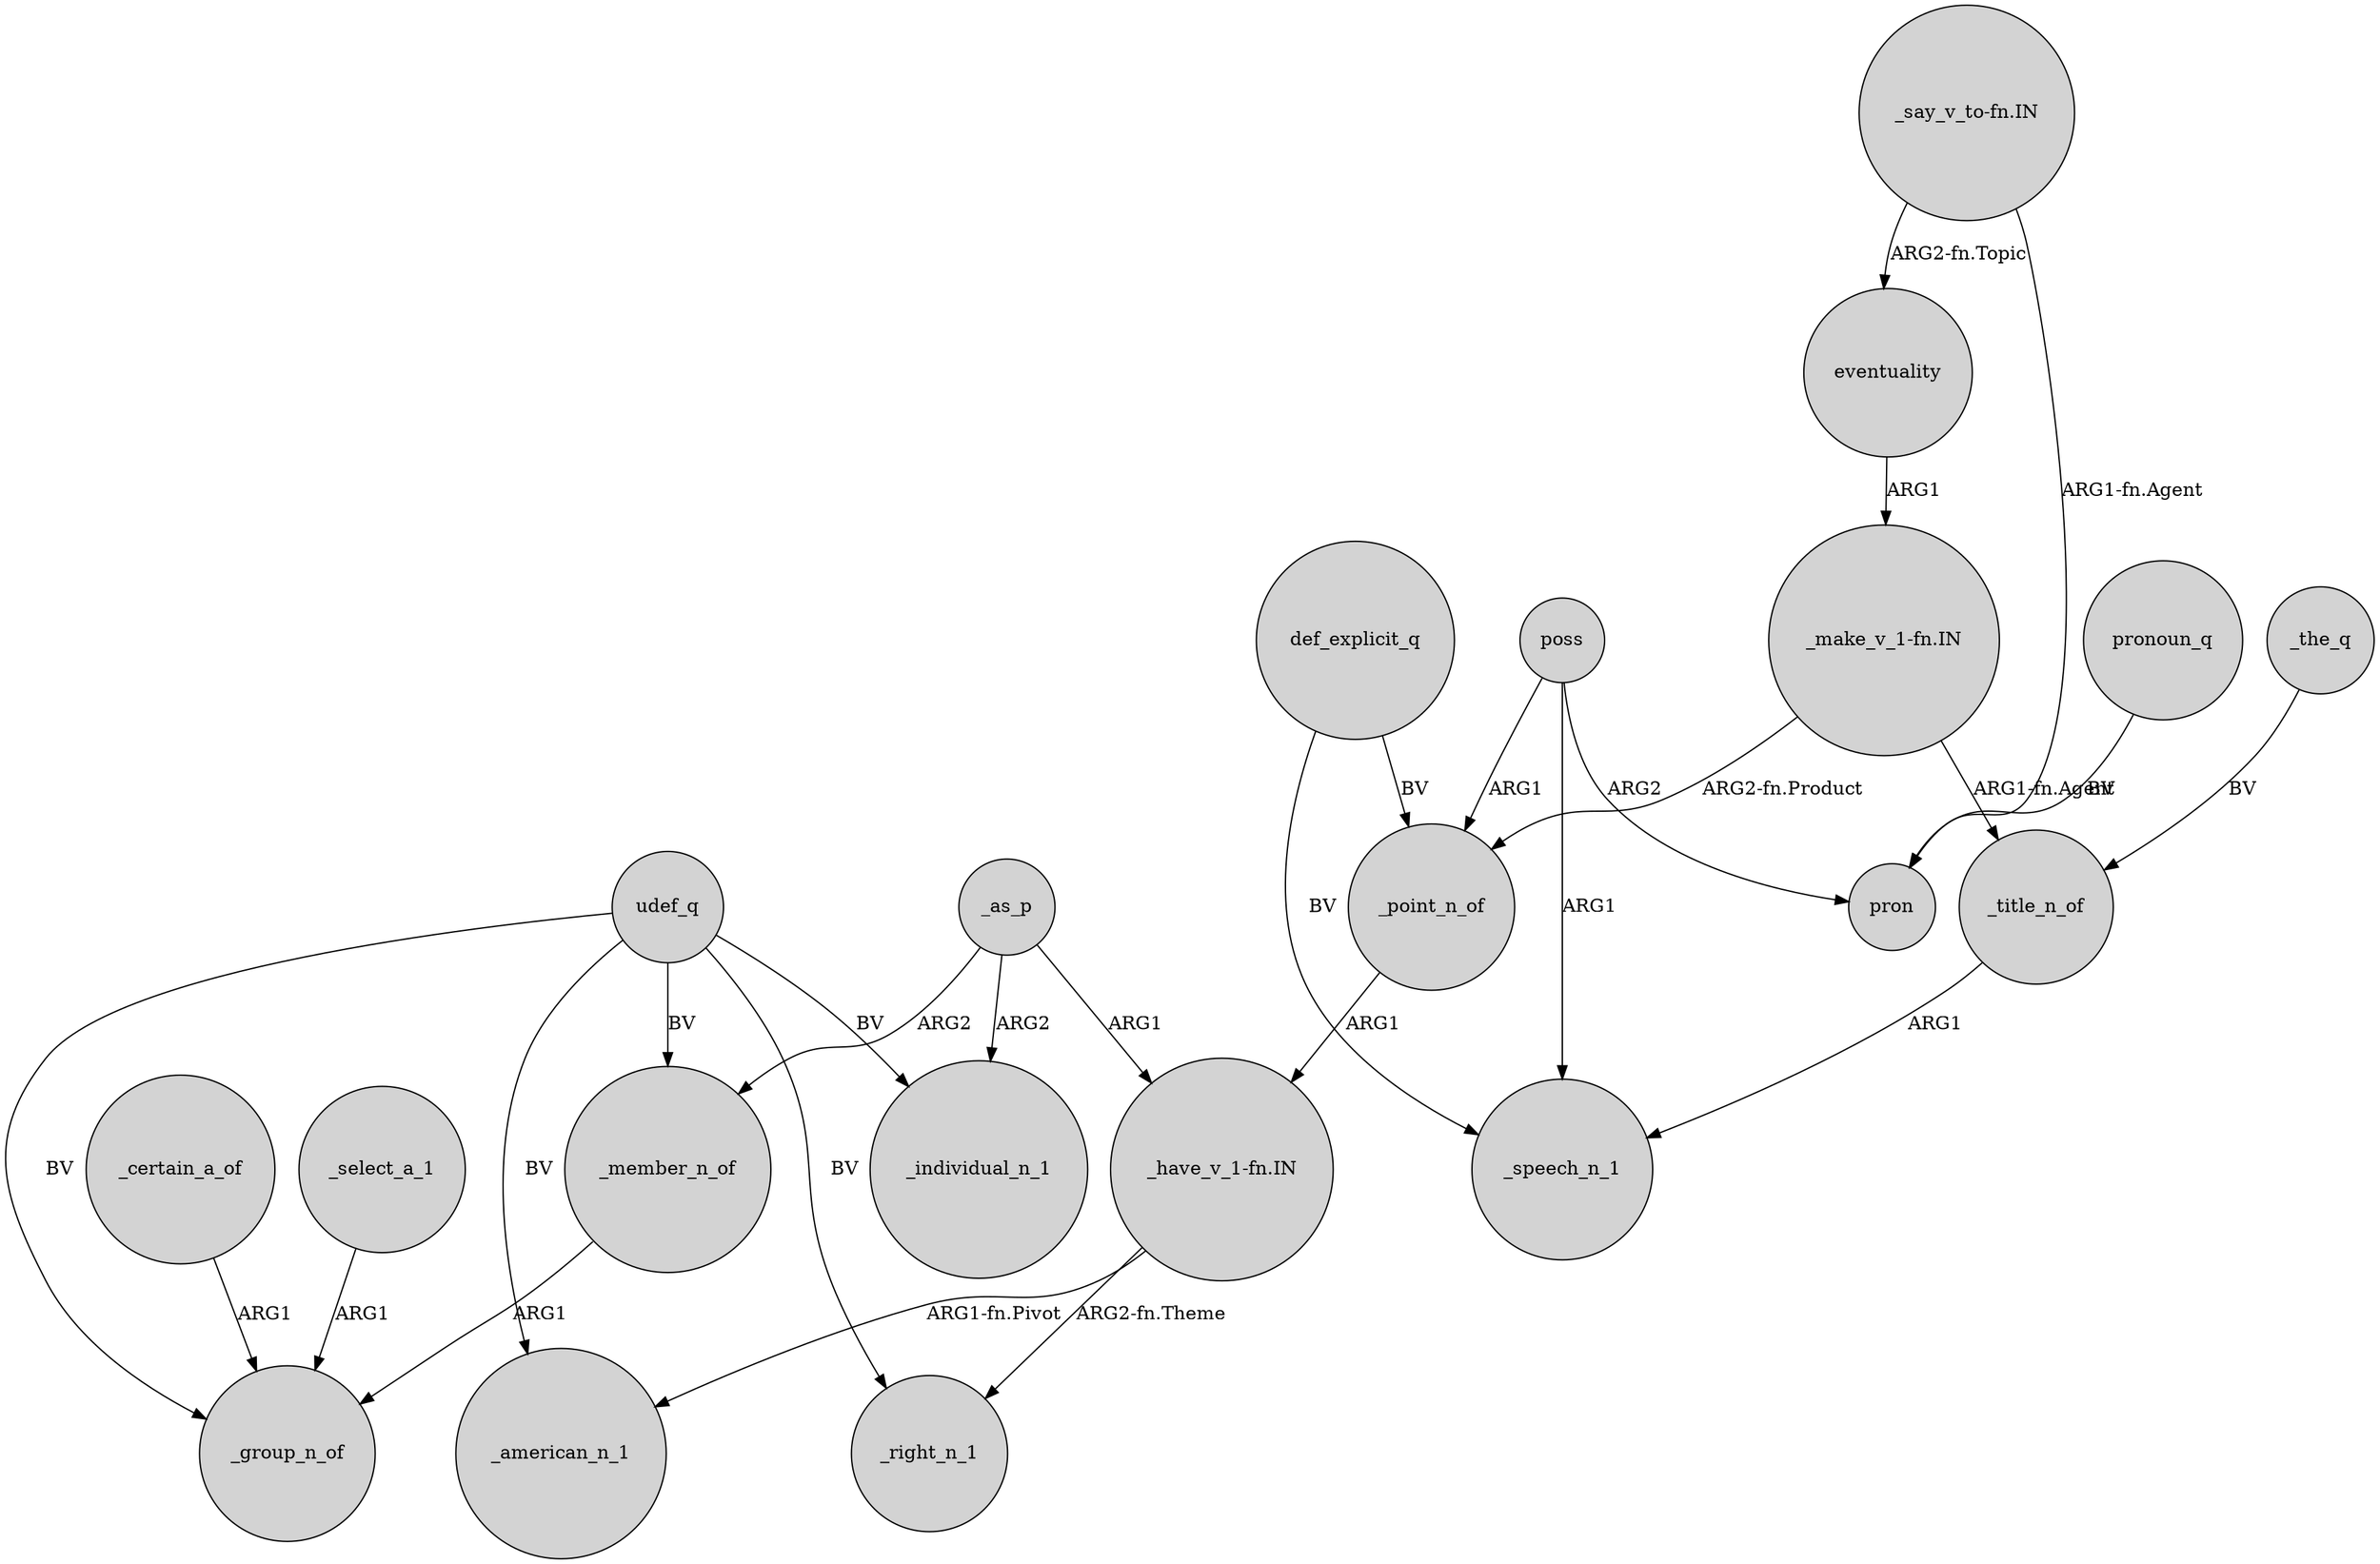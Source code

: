 digraph {
	node [shape=circle style=filled]
	_point_n_of -> "_have_v_1-fn.IN" [label=ARG1]
	_the_q -> _title_n_of [label=BV]
	"_say_v_to-fn.IN" -> eventuality [label="ARG2-fn.Topic"]
	_as_p -> _member_n_of [label=ARG2]
	"_have_v_1-fn.IN" -> _right_n_1 [label="ARG2-fn.Theme"]
	poss -> pron [label=ARG2]
	def_explicit_q -> _point_n_of [label=BV]
	poss -> _point_n_of [label=ARG1]
	_as_p -> "_have_v_1-fn.IN" [label=ARG1]
	poss -> _speech_n_1 [label=ARG1]
	"_have_v_1-fn.IN" -> _american_n_1 [label="ARG1-fn.Pivot"]
	"_make_v_1-fn.IN" -> _point_n_of [label="ARG2-fn.Product"]
	eventuality -> "_make_v_1-fn.IN" [label=ARG1]
	udef_q -> _individual_n_1 [label=BV]
	_title_n_of -> _speech_n_1 [label=ARG1]
	_select_a_1 -> _group_n_of [label=ARG1]
	pronoun_q -> pron [label=BV]
	udef_q -> _right_n_1 [label=BV]
	_member_n_of -> _group_n_of [label=ARG1]
	udef_q -> _member_n_of [label=BV]
	udef_q -> _american_n_1 [label=BV]
	"_say_v_to-fn.IN" -> pron [label="ARG1-fn.Agent"]
	def_explicit_q -> _speech_n_1 [label=BV]
	"_make_v_1-fn.IN" -> _title_n_of [label="ARG1-fn.Agent"]
	_as_p -> _individual_n_1 [label=ARG2]
	udef_q -> _group_n_of [label=BV]
	_certain_a_of -> _group_n_of [label=ARG1]
}
